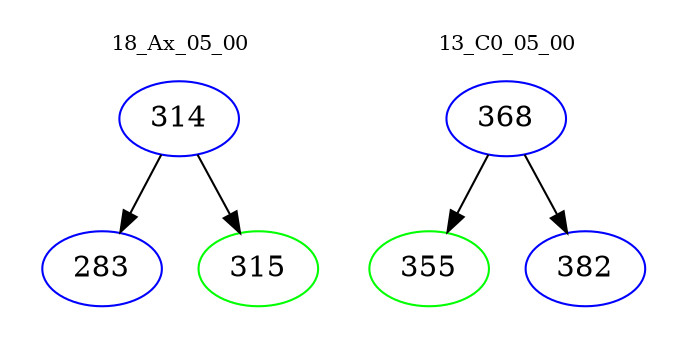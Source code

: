 digraph{
subgraph cluster_0 {
color = white
label = "18_Ax_05_00";
fontsize=10;
T0_314 [label="314", color="blue"]
T0_314 -> T0_283 [color="black"]
T0_283 [label="283", color="blue"]
T0_314 -> T0_315 [color="black"]
T0_315 [label="315", color="green"]
}
subgraph cluster_1 {
color = white
label = "13_C0_05_00";
fontsize=10;
T1_368 [label="368", color="blue"]
T1_368 -> T1_355 [color="black"]
T1_355 [label="355", color="green"]
T1_368 -> T1_382 [color="black"]
T1_382 [label="382", color="blue"]
}
}
